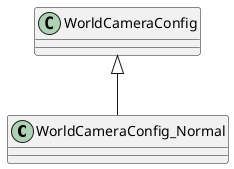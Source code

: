 @startuml
class WorldCameraConfig_Normal {
}
WorldCameraConfig <|-- WorldCameraConfig_Normal
@enduml
